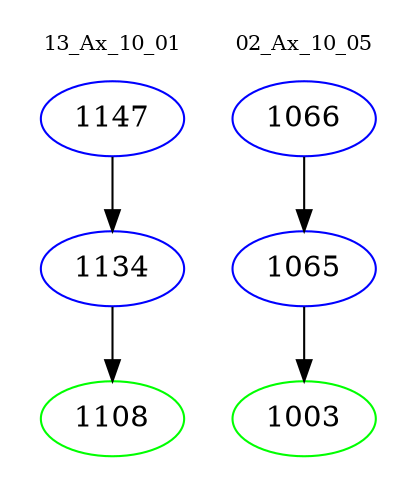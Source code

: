 digraph{
subgraph cluster_0 {
color = white
label = "13_Ax_10_01";
fontsize=10;
T0_1147 [label="1147", color="blue"]
T0_1147 -> T0_1134 [color="black"]
T0_1134 [label="1134", color="blue"]
T0_1134 -> T0_1108 [color="black"]
T0_1108 [label="1108", color="green"]
}
subgraph cluster_1 {
color = white
label = "02_Ax_10_05";
fontsize=10;
T1_1066 [label="1066", color="blue"]
T1_1066 -> T1_1065 [color="black"]
T1_1065 [label="1065", color="blue"]
T1_1065 -> T1_1003 [color="black"]
T1_1003 [label="1003", color="green"]
}
}
